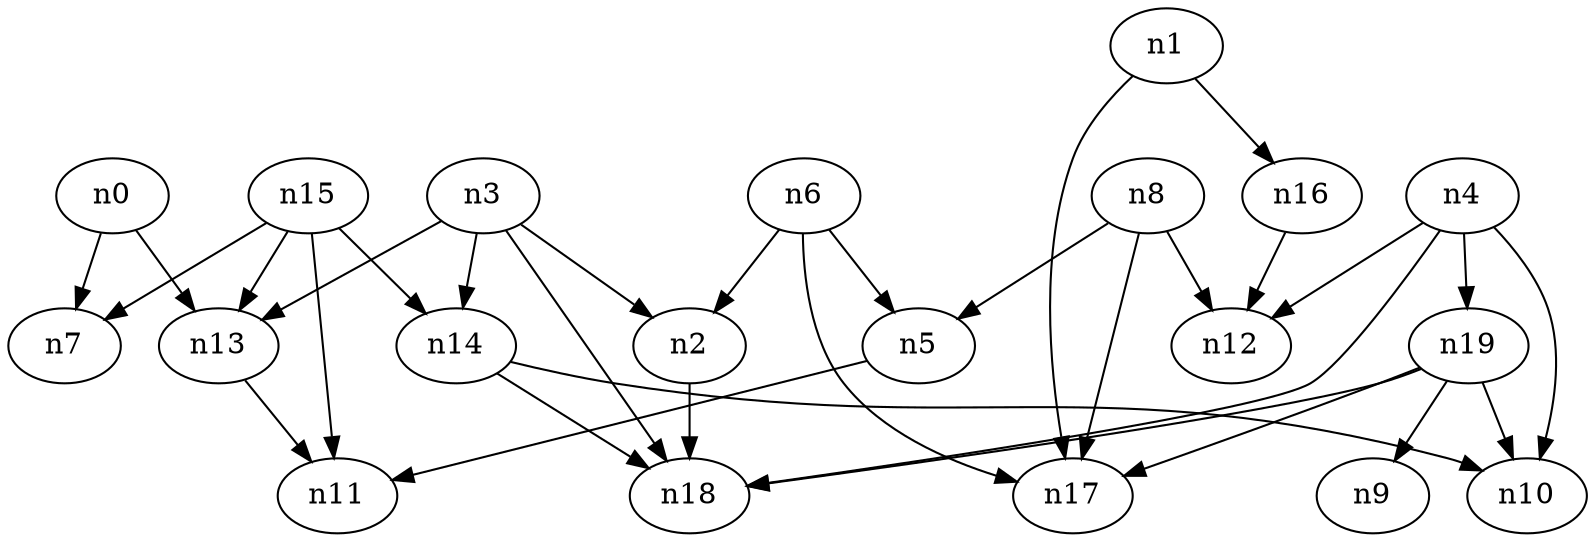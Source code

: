 digraph "" {
	n0 -> n7;
	n0 -> n13;
	n1 -> n16;
	n1 -> n17;
	n2 -> n18;
	n3 -> n2;
	n3 -> n13;
	n3 -> n14;
	n3 -> n18;
	n4 -> n10;
	n4 -> n12;
	n4 -> n18;
	n4 -> n19;
	n5 -> n11;
	n6 -> n2;
	n6 -> n5;
	n6 -> n17;
	n8 -> n5;
	n8 -> n12;
	n8 -> n17;
	n13 -> n11;
	n14 -> n10;
	n14 -> n18;
	n15 -> n7;
	n15 -> n11;
	n15 -> n13;
	n15 -> n14;
	n16 -> n12;
	n19 -> n9;
	n19 -> n10;
	n19 -> n17;
	n19 -> n18;
}
